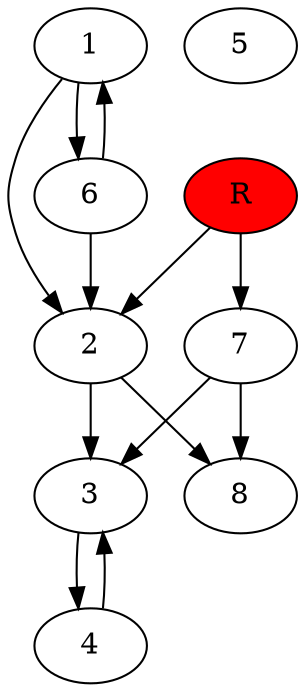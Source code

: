 digraph prb41993 {
	1
	2
	3
	4
	5
	6
	7
	8
	R [fillcolor="#ff0000" style=filled]
	1 -> 2
	1 -> 6
	2 -> 3
	2 -> 8
	3 -> 4
	4 -> 3
	6 -> 1
	6 -> 2
	7 -> 3
	7 -> 8
	R -> 2
	R -> 7
}
